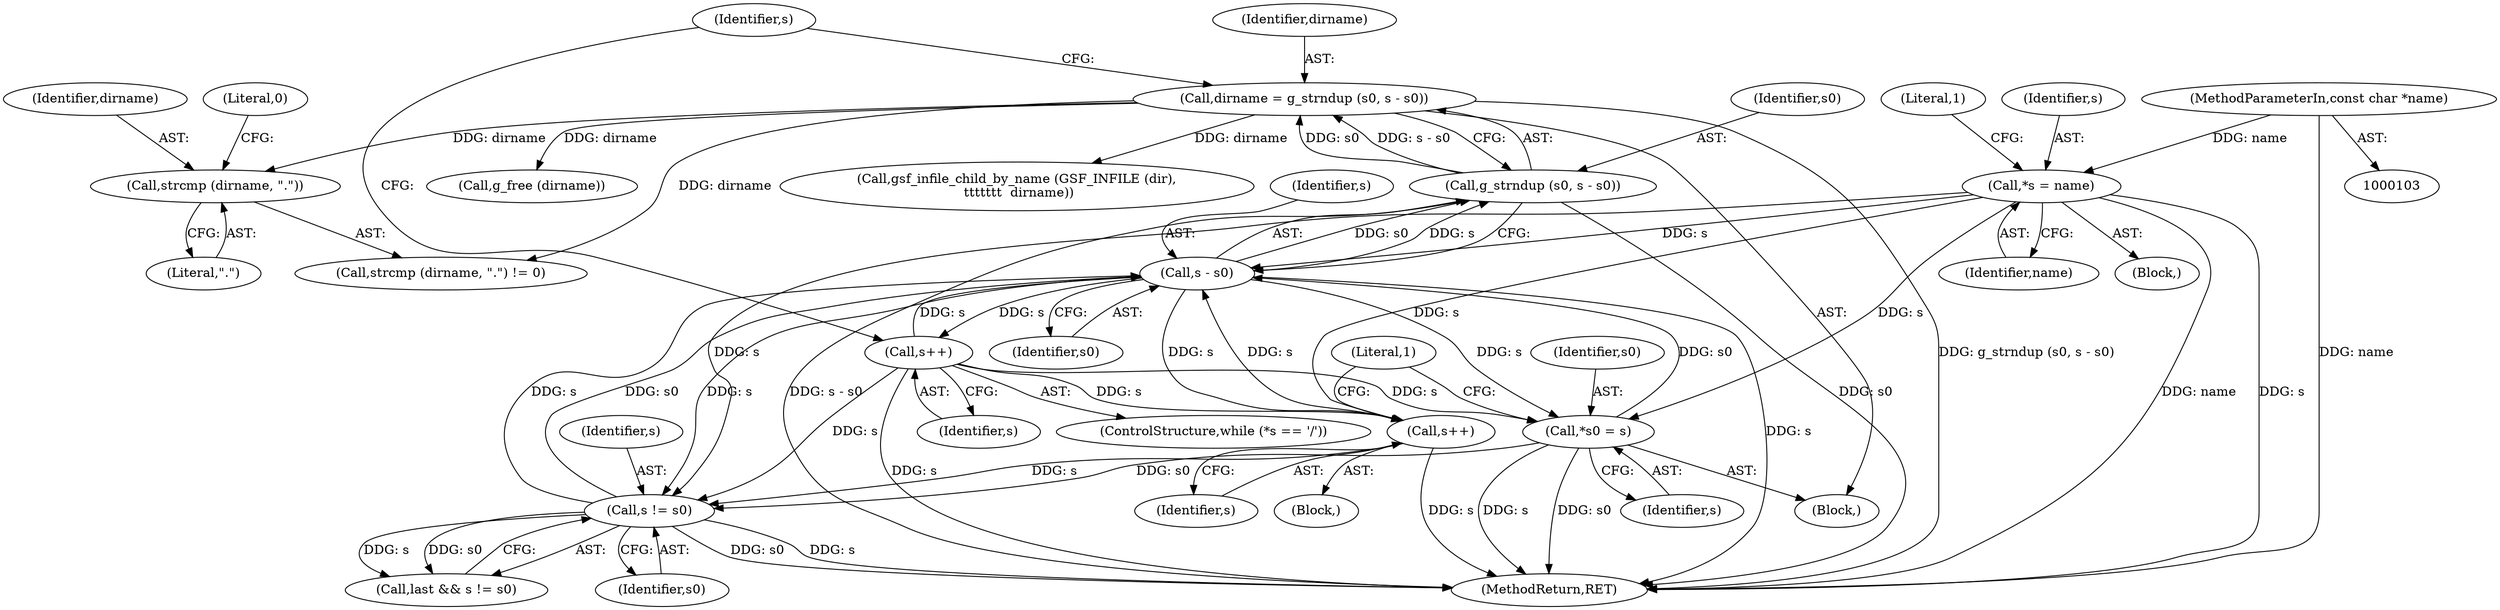 digraph "0_libgsf_95a8351a75758cf10b3bf6abae0b6b461f90d9e5@API" {
"1000163" [label="(Call,strcmp (dirname, \".\"))"];
"1000147" [label="(Call,dirname = g_strndup (s0, s - s0))"];
"1000149" [label="(Call,g_strndup (s0, s - s0))"];
"1000151" [label="(Call,s - s0)"];
"1000132" [label="(Call,s != s0)"];
"1000145" [label="(Call,s++)"];
"1000159" [label="(Call,s++)"];
"1000109" [label="(Call,*s = name)"];
"1000105" [label="(MethodParameterIn,const char *name)"];
"1000116" [label="(Call,*s0 = s)"];
"1000166" [label="(Literal,0)"];
"1000196" [label="(MethodReturn,RET)"];
"1000122" [label="(Block,)"];
"1000151" [label="(Call,s - s0)"];
"1000130" [label="(Call,last && s != s0)"];
"1000194" [label="(Call,g_free (dirname))"];
"1000157" [label="(Identifier,s)"];
"1000111" [label="(Identifier,name)"];
"1000109" [label="(Call,*s = name)"];
"1000171" [label="(Call,gsf_infile_child_by_name (GSF_INFILE (dir),\n \t\t\t\t\t\t\t  dirname))"];
"1000117" [label="(Identifier,s0)"];
"1000165" [label="(Literal,\".\")"];
"1000110" [label="(Identifier,s)"];
"1000113" [label="(Literal,1)"];
"1000164" [label="(Identifier,dirname)"];
"1000118" [label="(Identifier,s)"];
"1000148" [label="(Identifier,dirname)"];
"1000147" [label="(Call,dirname = g_strndup (s0, s - s0))"];
"1000160" [label="(Identifier,s)"];
"1000146" [label="(Identifier,s)"];
"1000153" [label="(Identifier,s0)"];
"1000133" [label="(Identifier,s)"];
"1000107" [label="(Block,)"];
"1000159" [label="(Call,s++)"];
"1000162" [label="(Call,strcmp (dirname, \".\") != 0)"];
"1000163" [label="(Call,strcmp (dirname, \".\"))"];
"1000149" [label="(Call,g_strndup (s0, s - s0))"];
"1000116" [label="(Call,*s0 = s)"];
"1000154" [label="(ControlStructure,while (*s == '/'))"];
"1000134" [label="(Identifier,s0)"];
"1000114" [label="(Block,)"];
"1000152" [label="(Identifier,s)"];
"1000132" [label="(Call,s != s0)"];
"1000145" [label="(Call,s++)"];
"1000150" [label="(Identifier,s0)"];
"1000105" [label="(MethodParameterIn,const char *name)"];
"1000121" [label="(Literal,1)"];
"1000163" -> "1000162"  [label="AST: "];
"1000163" -> "1000165"  [label="CFG: "];
"1000164" -> "1000163"  [label="AST: "];
"1000165" -> "1000163"  [label="AST: "];
"1000166" -> "1000163"  [label="CFG: "];
"1000147" -> "1000163"  [label="DDG: dirname"];
"1000147" -> "1000114"  [label="AST: "];
"1000147" -> "1000149"  [label="CFG: "];
"1000148" -> "1000147"  [label="AST: "];
"1000149" -> "1000147"  [label="AST: "];
"1000157" -> "1000147"  [label="CFG: "];
"1000147" -> "1000196"  [label="DDG: g_strndup (s0, s - s0)"];
"1000149" -> "1000147"  [label="DDG: s0"];
"1000149" -> "1000147"  [label="DDG: s - s0"];
"1000147" -> "1000162"  [label="DDG: dirname"];
"1000147" -> "1000171"  [label="DDG: dirname"];
"1000147" -> "1000194"  [label="DDG: dirname"];
"1000149" -> "1000151"  [label="CFG: "];
"1000150" -> "1000149"  [label="AST: "];
"1000151" -> "1000149"  [label="AST: "];
"1000149" -> "1000196"  [label="DDG: s - s0"];
"1000149" -> "1000196"  [label="DDG: s0"];
"1000151" -> "1000149"  [label="DDG: s0"];
"1000151" -> "1000149"  [label="DDG: s"];
"1000151" -> "1000153"  [label="CFG: "];
"1000152" -> "1000151"  [label="AST: "];
"1000153" -> "1000151"  [label="AST: "];
"1000151" -> "1000196"  [label="DDG: s"];
"1000151" -> "1000116"  [label="DDG: s"];
"1000151" -> "1000132"  [label="DDG: s"];
"1000151" -> "1000145"  [label="DDG: s"];
"1000132" -> "1000151"  [label="DDG: s"];
"1000132" -> "1000151"  [label="DDG: s0"];
"1000145" -> "1000151"  [label="DDG: s"];
"1000159" -> "1000151"  [label="DDG: s"];
"1000109" -> "1000151"  [label="DDG: s"];
"1000116" -> "1000151"  [label="DDG: s0"];
"1000151" -> "1000159"  [label="DDG: s"];
"1000132" -> "1000130"  [label="AST: "];
"1000132" -> "1000134"  [label="CFG: "];
"1000133" -> "1000132"  [label="AST: "];
"1000134" -> "1000132"  [label="AST: "];
"1000130" -> "1000132"  [label="CFG: "];
"1000132" -> "1000196"  [label="DDG: s"];
"1000132" -> "1000196"  [label="DDG: s0"];
"1000132" -> "1000130"  [label="DDG: s"];
"1000132" -> "1000130"  [label="DDG: s0"];
"1000145" -> "1000132"  [label="DDG: s"];
"1000159" -> "1000132"  [label="DDG: s"];
"1000109" -> "1000132"  [label="DDG: s"];
"1000116" -> "1000132"  [label="DDG: s0"];
"1000145" -> "1000122"  [label="AST: "];
"1000145" -> "1000146"  [label="CFG: "];
"1000146" -> "1000145"  [label="AST: "];
"1000121" -> "1000145"  [label="CFG: "];
"1000145" -> "1000196"  [label="DDG: s"];
"1000159" -> "1000145"  [label="DDG: s"];
"1000109" -> "1000145"  [label="DDG: s"];
"1000159" -> "1000154"  [label="AST: "];
"1000159" -> "1000160"  [label="CFG: "];
"1000160" -> "1000159"  [label="AST: "];
"1000157" -> "1000159"  [label="CFG: "];
"1000159" -> "1000196"  [label="DDG: s"];
"1000159" -> "1000116"  [label="DDG: s"];
"1000109" -> "1000107"  [label="AST: "];
"1000109" -> "1000111"  [label="CFG: "];
"1000110" -> "1000109"  [label="AST: "];
"1000111" -> "1000109"  [label="AST: "];
"1000113" -> "1000109"  [label="CFG: "];
"1000109" -> "1000196"  [label="DDG: s"];
"1000109" -> "1000196"  [label="DDG: name"];
"1000105" -> "1000109"  [label="DDG: name"];
"1000109" -> "1000116"  [label="DDG: s"];
"1000105" -> "1000103"  [label="AST: "];
"1000105" -> "1000196"  [label="DDG: name"];
"1000116" -> "1000114"  [label="AST: "];
"1000116" -> "1000118"  [label="CFG: "];
"1000117" -> "1000116"  [label="AST: "];
"1000118" -> "1000116"  [label="AST: "];
"1000121" -> "1000116"  [label="CFG: "];
"1000116" -> "1000196"  [label="DDG: s"];
"1000116" -> "1000196"  [label="DDG: s0"];
}
